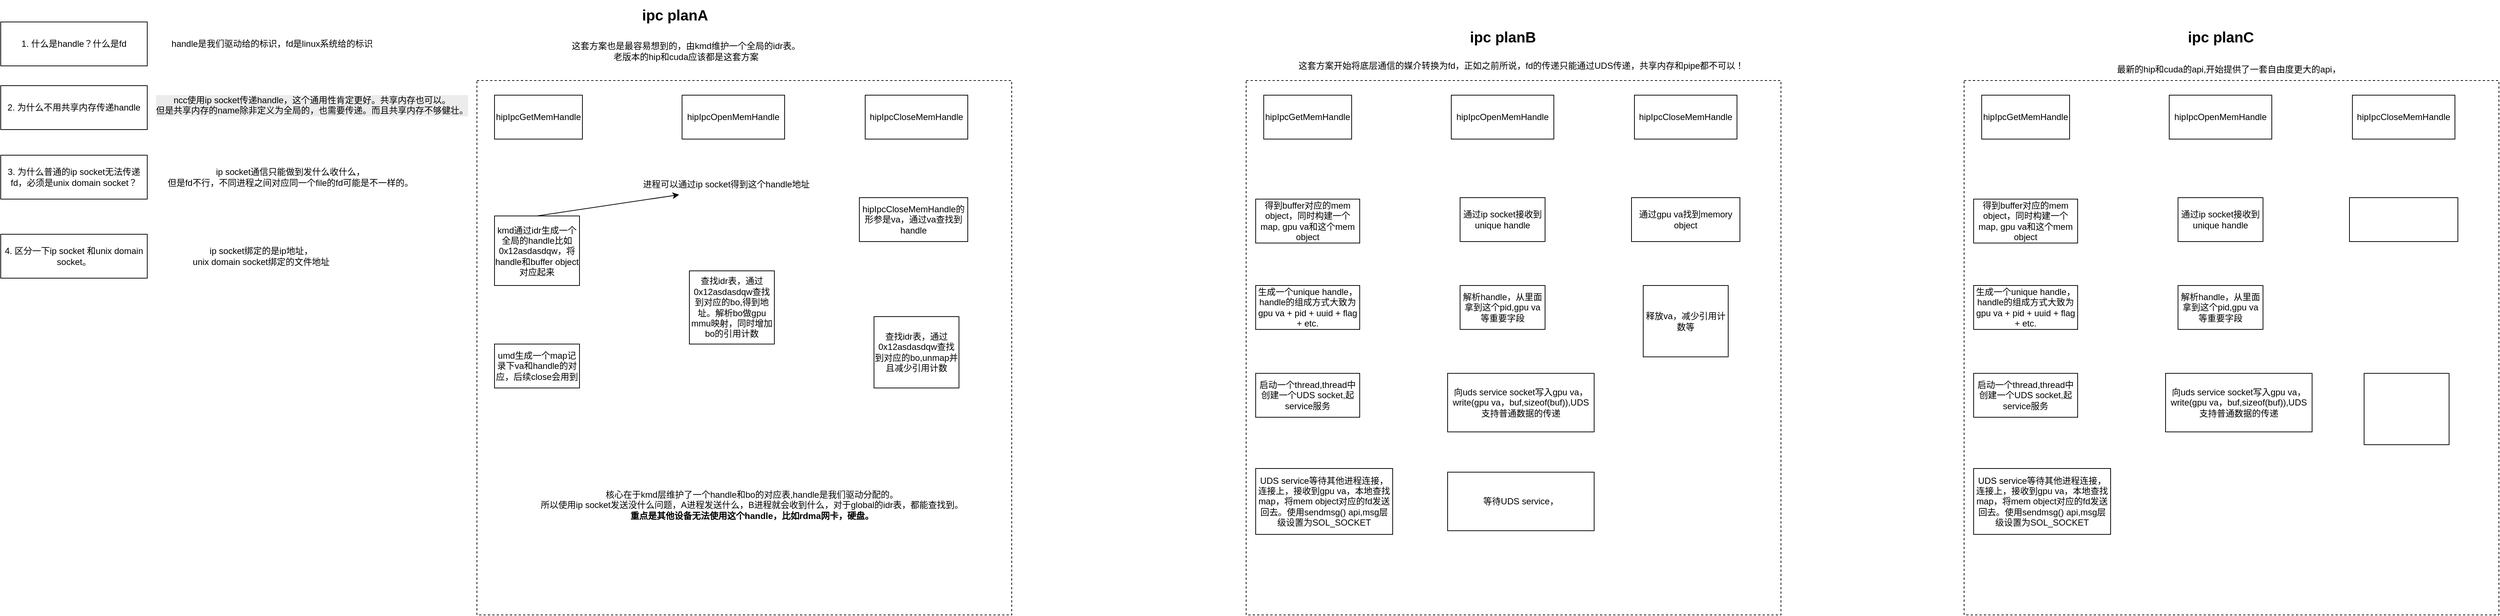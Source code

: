 <mxfile version="27.2.0">
  <diagram name="第 1 页" id="FJiCnEpLyMi7cOoUcQPQ">
    <mxGraphModel dx="2245" dy="794" grid="1" gridSize="10" guides="1" tooltips="1" connect="1" arrows="1" fold="1" page="1" pageScale="1" pageWidth="827" pageHeight="1169" math="0" shadow="0">
      <root>
        <mxCell id="0" />
        <mxCell id="1" parent="0" />
        <mxCell id="bFFfEugv8EOGHekhlQ7B-1" value="1. 什么是handle？什么是fd" style="rounded=0;whiteSpace=wrap;html=1;" parent="1" vertex="1">
          <mxGeometry x="-260" y="80" width="200" height="60" as="geometry" />
        </mxCell>
        <mxCell id="bFFfEugv8EOGHekhlQ7B-2" value="2. 为什么不用共享内存传递handle" style="rounded=0;whiteSpace=wrap;html=1;" parent="1" vertex="1">
          <mxGeometry x="-260" y="167" width="200" height="60" as="geometry" />
        </mxCell>
        <mxCell id="bFFfEugv8EOGHekhlQ7B-3" value="3. 为什么普通的ip socket无法传递fd，必须是unix domain socket？" style="rounded=0;whiteSpace=wrap;html=1;" parent="1" vertex="1">
          <mxGeometry x="-260" y="262" width="200" height="60" as="geometry" />
        </mxCell>
        <mxCell id="0W82W-cxKZl_hD_0DXCm-1" value="" style="whiteSpace=wrap;html=1;aspect=fixed;fillColor=none;dashed=1;" vertex="1" parent="1">
          <mxGeometry x="390" y="160" width="730" height="730" as="geometry" />
        </mxCell>
        <mxCell id="0W82W-cxKZl_hD_0DXCm-2" value="&lt;b&gt;&lt;font style=&quot;font-size: 20px;&quot;&gt;ipc planA&lt;/font&gt;&lt;/b&gt;" style="text;html=1;align=center;verticalAlign=middle;resizable=0;points=[];autosize=1;strokeColor=none;fillColor=none;" vertex="1" parent="1">
          <mxGeometry x="605" y="50" width="110" height="40" as="geometry" />
        </mxCell>
        <mxCell id="0W82W-cxKZl_hD_0DXCm-4" value="这套方案也是最容易想到的，由kmd维护一个全局的idr表。&lt;div&gt;&lt;font style=&quot;&quot;&gt;&lt;font&gt;老版本的hip和cuda应该都是这套方案&lt;/font&gt;&lt;/font&gt;&lt;/div&gt;" style="text;html=1;align=center;verticalAlign=middle;resizable=0;points=[];autosize=1;strokeColor=none;fillColor=none;" vertex="1" parent="1">
          <mxGeometry x="505" y="100" width="340" height="40" as="geometry" />
        </mxCell>
        <mxCell id="0W82W-cxKZl_hD_0DXCm-5" value="hipIpcGetMemHandle" style="rounded=0;whiteSpace=wrap;html=1;" vertex="1" parent="1">
          <mxGeometry x="414" y="180" width="120" height="60" as="geometry" />
        </mxCell>
        <mxCell id="0W82W-cxKZl_hD_0DXCm-6" value="kmd通过idr生成一个全局的handle比如0x12asdasdqw，将handle和buffer object对应起来" style="rounded=0;whiteSpace=wrap;html=1;" vertex="1" parent="1">
          <mxGeometry x="414" y="345" width="116" height="95" as="geometry" />
        </mxCell>
        <mxCell id="0W82W-cxKZl_hD_0DXCm-19" value="hipIpcOpenMemHandle" style="rounded=0;whiteSpace=wrap;html=1;" vertex="1" parent="1">
          <mxGeometry x="670" y="180" width="140" height="60" as="geometry" />
        </mxCell>
        <mxCell id="0W82W-cxKZl_hD_0DXCm-20" value="hipIpcCloseMemHandle" style="rounded=0;whiteSpace=wrap;html=1;" vertex="1" parent="1">
          <mxGeometry x="920" y="180" width="140" height="60" as="geometry" />
        </mxCell>
        <mxCell id="0W82W-cxKZl_hD_0DXCm-21" value="umd生成一个map记录下va和handle的对应，后续close会用到" style="rounded=0;whiteSpace=wrap;html=1;" vertex="1" parent="1">
          <mxGeometry x="414" y="520" width="116" height="60" as="geometry" />
        </mxCell>
        <mxCell id="0W82W-cxKZl_hD_0DXCm-25" value="进程可以通过ip socket得到这个handle地址" style="text;html=1;align=center;verticalAlign=middle;resizable=0;points=[];autosize=1;strokeColor=none;fillColor=none;" vertex="1" parent="1">
          <mxGeometry x="605" y="287" width="250" height="30" as="geometry" />
        </mxCell>
        <mxCell id="0W82W-cxKZl_hD_0DXCm-26" value="4. 区分一下ip socket 和unix domain socket。" style="rounded=0;whiteSpace=wrap;html=1;" vertex="1" parent="1">
          <mxGeometry x="-260" y="370" width="200" height="60" as="geometry" />
        </mxCell>
        <mxCell id="0W82W-cxKZl_hD_0DXCm-27" value="" style="endArrow=classic;html=1;rounded=0;exitX=0.5;exitY=0;exitDx=0;exitDy=0;entryX=0.244;entryY=0.967;entryDx=0;entryDy=0;entryPerimeter=0;" edge="1" parent="1" source="0W82W-cxKZl_hD_0DXCm-6" target="0W82W-cxKZl_hD_0DXCm-25">
          <mxGeometry width="50" height="50" relative="1" as="geometry">
            <mxPoint x="480" y="500" as="sourcePoint" />
            <mxPoint x="530" y="450" as="targetPoint" />
            <Array as="points" />
          </mxGeometry>
        </mxCell>
        <mxCell id="0W82W-cxKZl_hD_0DXCm-28" value="查找idr表，通过0x12asdasdqw查找到对应的bo,得到地址。解析bo做gpu mmu映射，同时增加bo的引用计数" style="rounded=0;whiteSpace=wrap;html=1;" vertex="1" parent="1">
          <mxGeometry x="680" y="420" width="116" height="100" as="geometry" />
        </mxCell>
        <mxCell id="0W82W-cxKZl_hD_0DXCm-30" value="&lt;div style=&quot;forced-color-adjust: none; color: rgb(0, 0, 0); font-family: Helvetica; font-size: 12px; font-style: normal; font-variant-ligatures: normal; font-variant-caps: normal; font-weight: 400; letter-spacing: normal; orphans: 2; text-align: center; text-indent: 0px; text-transform: none; widows: 2; word-spacing: 0px; -webkit-text-stroke-width: 0px; white-space: nowrap; background-color: rgb(236, 236, 236); text-decoration-thickness: initial; text-decoration-style: initial; text-decoration-color: initial;&quot;&gt;ncc使用ip socket传递handle，这个通用性肯定更好。共享内存也可以。&lt;/div&gt;&lt;div style=&quot;forced-color-adjust: none; color: rgb(0, 0, 0); font-family: Helvetica; font-size: 12px; font-style: normal; font-variant-ligatures: normal; font-variant-caps: normal; font-weight: 400; letter-spacing: normal; orphans: 2; text-align: center; text-indent: 0px; text-transform: none; widows: 2; word-spacing: 0px; -webkit-text-stroke-width: 0px; white-space: nowrap; background-color: rgb(236, 236, 236); text-decoration-thickness: initial; text-decoration-style: initial; text-decoration-color: initial;&quot;&gt;但是共享内存的name除非定义为全局的，也需要传递。而且共享内存不够健壮。&lt;/div&gt;" style="text;whiteSpace=wrap;html=1;" vertex="1" parent="1">
          <mxGeometry x="-50" y="173" width="420" height="48" as="geometry" />
        </mxCell>
        <mxCell id="0W82W-cxKZl_hD_0DXCm-33" value="hipIpcCloseMemHandle的形参是va，通过va查找到handle" style="rounded=0;whiteSpace=wrap;html=1;" vertex="1" parent="1">
          <mxGeometry x="912" y="320" width="148" height="60" as="geometry" />
        </mxCell>
        <mxCell id="0W82W-cxKZl_hD_0DXCm-34" value="查找idr表，通过0x12asdasdqw查找到对应的bo,unmap并且减少引用计数" style="rounded=0;whiteSpace=wrap;html=1;" vertex="1" parent="1">
          <mxGeometry x="932" y="482.5" width="116" height="97.5" as="geometry" />
        </mxCell>
        <mxCell id="0W82W-cxKZl_hD_0DXCm-35" value="核心在于kmd层维护了一个handle和bo的对应表,handle是我们驱动分配的。&lt;div&gt;所以使用ip socket发送没什么问题，A进程发送什么，B进程就会收到什么，对于global的idr表，都能查找到。&lt;/div&gt;&lt;div&gt;&lt;b&gt;重点是其他设备无法使用这个handle，比如rdma网卡，硬盘。&lt;/b&gt;&lt;/div&gt;" style="text;html=1;align=center;verticalAlign=middle;resizable=0;points=[];autosize=1;strokeColor=none;fillColor=none;" vertex="1" parent="1">
          <mxGeometry x="465" y="710" width="600" height="60" as="geometry" />
        </mxCell>
        <mxCell id="0W82W-cxKZl_hD_0DXCm-36" value="handle是我们驱动给的标识，fd是linux系统给的标识" style="text;html=1;align=center;verticalAlign=middle;resizable=0;points=[];autosize=1;strokeColor=none;fillColor=none;" vertex="1" parent="1">
          <mxGeometry x="-40" y="95" width="300" height="30" as="geometry" />
        </mxCell>
        <mxCell id="0W82W-cxKZl_hD_0DXCm-37" value="ip socket通信只能做到发什么收什么，&lt;div&gt;但是fd不行，不同进程之间对应同一个file的fd可能是不一样的。&lt;/div&gt;" style="text;html=1;align=center;verticalAlign=middle;resizable=0;points=[];autosize=1;strokeColor=none;fillColor=none;" vertex="1" parent="1">
          <mxGeometry x="-45" y="272" width="360" height="40" as="geometry" />
        </mxCell>
        <mxCell id="0W82W-cxKZl_hD_0DXCm-38" value="ip socket绑定的是ip地址，&lt;div&gt;unix domain socket绑定的文件地址&lt;/div&gt;" style="text;html=1;align=center;verticalAlign=middle;resizable=0;points=[];autosize=1;strokeColor=none;fillColor=none;" vertex="1" parent="1">
          <mxGeometry x="-10" y="380" width="210" height="40" as="geometry" />
        </mxCell>
        <mxCell id="0W82W-cxKZl_hD_0DXCm-39" value="" style="whiteSpace=wrap;html=1;aspect=fixed;fillColor=none;dashed=1;" vertex="1" parent="1">
          <mxGeometry x="1440" y="160" width="730" height="730" as="geometry" />
        </mxCell>
        <mxCell id="0W82W-cxKZl_hD_0DXCm-40" value="&lt;b&gt;&lt;font style=&quot;font-size: 20px;&quot;&gt;ipc planB&lt;/font&gt;&lt;/b&gt;" style="text;html=1;align=center;verticalAlign=middle;resizable=0;points=[];autosize=1;strokeColor=none;fillColor=none;" vertex="1" parent="1">
          <mxGeometry x="1735" y="80" width="110" height="40" as="geometry" />
        </mxCell>
        <mxCell id="0W82W-cxKZl_hD_0DXCm-41" value="这套方案开始将底层通信的媒介转换为fd，正如之前所说，fd的传递只能通过UDS传递，共享内存和pipe都不可以！" style="text;html=1;align=center;verticalAlign=middle;resizable=0;points=[];autosize=1;strokeColor=none;fillColor=none;" vertex="1" parent="1">
          <mxGeometry x="1500" y="125" width="630" height="30" as="geometry" />
        </mxCell>
        <mxCell id="0W82W-cxKZl_hD_0DXCm-42" value="hipIpcGetMemHandle" style="rounded=0;whiteSpace=wrap;html=1;" vertex="1" parent="1">
          <mxGeometry x="1464" y="180" width="120" height="60" as="geometry" />
        </mxCell>
        <mxCell id="0W82W-cxKZl_hD_0DXCm-45" value="hipIpcOpenMemHandle" style="rounded=0;whiteSpace=wrap;html=1;" vertex="1" parent="1">
          <mxGeometry x="1720" y="180" width="140" height="60" as="geometry" />
        </mxCell>
        <mxCell id="0W82W-cxKZl_hD_0DXCm-46" value="hipIpcCloseMemHandle" style="rounded=0;whiteSpace=wrap;html=1;" vertex="1" parent="1">
          <mxGeometry x="1970" y="180" width="140" height="60" as="geometry" />
        </mxCell>
        <mxCell id="0W82W-cxKZl_hD_0DXCm-47" value="启动一个thread,thread中创建一个UDS socket,起service服务" style="rounded=0;whiteSpace=wrap;html=1;" vertex="1" parent="1">
          <mxGeometry x="1453" y="560" width="142" height="60" as="geometry" />
        </mxCell>
        <mxCell id="0W82W-cxKZl_hD_0DXCm-49" value="通过ip socket接收到unique handle" style="rounded=0;whiteSpace=wrap;html=1;" vertex="1" parent="1">
          <mxGeometry x="1732" y="320" width="116" height="60" as="geometry" />
        </mxCell>
        <mxCell id="0W82W-cxKZl_hD_0DXCm-52" value="向uds service socket写入gpu va，write(gpu va，buf,sizeof(buf)),UDS支持普通数据的传递" style="rounded=0;whiteSpace=wrap;html=1;" vertex="1" parent="1">
          <mxGeometry x="1715" y="560" width="200" height="80" as="geometry" />
        </mxCell>
        <mxCell id="0W82W-cxKZl_hD_0DXCm-53" value="通过gpu va找到memory object" style="rounded=0;whiteSpace=wrap;html=1;" vertex="1" parent="1">
          <mxGeometry x="1966" y="320" width="148" height="60" as="geometry" />
        </mxCell>
        <mxCell id="0W82W-cxKZl_hD_0DXCm-54" value="释放va，减少引用计数等" style="rounded=0;whiteSpace=wrap;html=1;" vertex="1" parent="1">
          <mxGeometry x="1982" y="440" width="116" height="97.5" as="geometry" />
        </mxCell>
        <mxCell id="0W82W-cxKZl_hD_0DXCm-58" value="得到buffer对应的mem object，同时构建一个map, gpu va和这个mem object" style="rounded=0;whiteSpace=wrap;html=1;" vertex="1" parent="1">
          <mxGeometry x="1453" y="322" width="142" height="60" as="geometry" />
        </mxCell>
        <mxCell id="0W82W-cxKZl_hD_0DXCm-59" value="生成一个unique handle，handle的组成方式大致为gpu va + pid + uuid + flag + etc." style="rounded=0;whiteSpace=wrap;html=1;" vertex="1" parent="1">
          <mxGeometry x="1453" y="440" width="142" height="60" as="geometry" />
        </mxCell>
        <mxCell id="0W82W-cxKZl_hD_0DXCm-60" value="解析handle，从里面拿到这个pid,gpu va等重要字段" style="rounded=0;whiteSpace=wrap;html=1;" vertex="1" parent="1">
          <mxGeometry x="1732" y="440" width="116" height="60" as="geometry" />
        </mxCell>
        <mxCell id="0W82W-cxKZl_hD_0DXCm-62" value="UDS service等待其他进程连接，连接上，接收到gpu va，本地查找map，将mem object对应的fd发送回去。使用sendmsg() api,msg层级设置为SOL_SOCKET&lt;span style=&quot;color: rgba(0, 0, 0, 0); font-family: monospace; font-size: 0px; text-align: start; text-wrap-mode: nowrap;&quot;&gt;%3CmxGraphModel%3E%3Croot%3E%3CmxCell%20id%3D%220%22%2F%3E%3CmxCell%20id%3D%221%22%20parent%3D%220%22%2F%3E%3CmxCell%20id%3D%222%22%20value%3D%22%E5%90%AF%E5%8A%A8%E4%B8%80%E4%B8%AAthread%2Cthread%E4%B8%AD%E5%88%9B%E5%BB%BA%E4%B8%80%E4%B8%AAUDS%20socket%2C%E8%B5%B7service%E6%9C%8D%E5%8A%A1%22%20style%3D%22rounded%3D0%3BwhiteSpace%3Dwrap%3Bhtml%3D1%3B%22%20vertex%3D%221%22%20parent%3D%221%22%3E%3CmxGeometry%20x%3D%221453%22%20y%3D%22560%22%20width%3D%22142%22%20height%3D%2260%22%20as%3D%22geometry%22%2F%3E%3C%2FmxCell%3E%3C%2Froot%3E%3C%2FmxGraphModel%3E&lt;/span&gt;" style="rounded=0;whiteSpace=wrap;html=1;" vertex="1" parent="1">
          <mxGeometry x="1453" y="690" width="187" height="90" as="geometry" />
        </mxCell>
        <mxCell id="0W82W-cxKZl_hD_0DXCm-63" value="" style="whiteSpace=wrap;html=1;aspect=fixed;fillColor=none;dashed=1;" vertex="1" parent="1">
          <mxGeometry x="2420" y="160" width="730" height="730" as="geometry" />
        </mxCell>
        <mxCell id="0W82W-cxKZl_hD_0DXCm-64" value="&lt;b&gt;&lt;font style=&quot;font-size: 20px;&quot;&gt;ipc planC&lt;/font&gt;&lt;/b&gt;" style="text;html=1;align=center;verticalAlign=middle;resizable=0;points=[];autosize=1;strokeColor=none;fillColor=none;" vertex="1" parent="1">
          <mxGeometry x="2715" y="80" width="110" height="40" as="geometry" />
        </mxCell>
        <mxCell id="0W82W-cxKZl_hD_0DXCm-65" value="最新的hip和cuda的api,开始提供了一套自由度更大的api，" style="text;html=1;align=center;verticalAlign=middle;resizable=0;points=[];autosize=1;strokeColor=none;fillColor=none;" vertex="1" parent="1">
          <mxGeometry x="2616" y="130" width="330" height="30" as="geometry" />
        </mxCell>
        <mxCell id="0W82W-cxKZl_hD_0DXCm-66" value="hipIpcGetMemHandle" style="rounded=0;whiteSpace=wrap;html=1;" vertex="1" parent="1">
          <mxGeometry x="2444" y="180" width="120" height="60" as="geometry" />
        </mxCell>
        <mxCell id="0W82W-cxKZl_hD_0DXCm-67" value="hipIpcOpenMemHandle" style="rounded=0;whiteSpace=wrap;html=1;" vertex="1" parent="1">
          <mxGeometry x="2700" y="180" width="140" height="60" as="geometry" />
        </mxCell>
        <mxCell id="0W82W-cxKZl_hD_0DXCm-68" value="hipIpcCloseMemHandle" style="rounded=0;whiteSpace=wrap;html=1;" vertex="1" parent="1">
          <mxGeometry x="2950" y="180" width="140" height="60" as="geometry" />
        </mxCell>
        <mxCell id="0W82W-cxKZl_hD_0DXCm-69" value="启动一个thread,thread中创建一个UDS socket,起service服务" style="rounded=0;whiteSpace=wrap;html=1;" vertex="1" parent="1">
          <mxGeometry x="2433" y="560" width="142" height="60" as="geometry" />
        </mxCell>
        <mxCell id="0W82W-cxKZl_hD_0DXCm-70" value="通过ip socket接收到unique handle" style="rounded=0;whiteSpace=wrap;html=1;" vertex="1" parent="1">
          <mxGeometry x="2712" y="320" width="116" height="60" as="geometry" />
        </mxCell>
        <mxCell id="0W82W-cxKZl_hD_0DXCm-71" value="向uds service socket写入gpu va，write(gpu va，buf,sizeof(buf)),UDS支持普通数据的传递" style="rounded=0;whiteSpace=wrap;html=1;" vertex="1" parent="1">
          <mxGeometry x="2695" y="560" width="200" height="80" as="geometry" />
        </mxCell>
        <mxCell id="0W82W-cxKZl_hD_0DXCm-72" value="" style="rounded=0;whiteSpace=wrap;html=1;" vertex="1" parent="1">
          <mxGeometry x="2946" y="320" width="148" height="60" as="geometry" />
        </mxCell>
        <mxCell id="0W82W-cxKZl_hD_0DXCm-73" value="" style="rounded=0;whiteSpace=wrap;html=1;" vertex="1" parent="1">
          <mxGeometry x="2966" y="560" width="116" height="97.5" as="geometry" />
        </mxCell>
        <mxCell id="0W82W-cxKZl_hD_0DXCm-74" value="得到buffer对应的mem object，同时构建一个map, gpu va和这个mem object" style="rounded=0;whiteSpace=wrap;html=1;" vertex="1" parent="1">
          <mxGeometry x="2433" y="322" width="142" height="60" as="geometry" />
        </mxCell>
        <mxCell id="0W82W-cxKZl_hD_0DXCm-75" value="生成一个unique handle，handle的组成方式大致为gpu va + pid + uuid + flag + etc." style="rounded=0;whiteSpace=wrap;html=1;" vertex="1" parent="1">
          <mxGeometry x="2433" y="440" width="142" height="60" as="geometry" />
        </mxCell>
        <mxCell id="0W82W-cxKZl_hD_0DXCm-76" value="解析handle，从里面拿到这个pid,gpu va等重要字段" style="rounded=0;whiteSpace=wrap;html=1;" vertex="1" parent="1">
          <mxGeometry x="2712" y="440" width="116" height="60" as="geometry" />
        </mxCell>
        <mxCell id="0W82W-cxKZl_hD_0DXCm-77" value="UDS service等待其他进程连接，连接上，接收到gpu va，本地查找map，将mem object对应的fd发送回去。使用sendmsg() api,msg层级设置为SOL_SOCKET&lt;span style=&quot;color: rgba(0, 0, 0, 0); font-family: monospace; font-size: 0px; text-align: start; text-wrap-mode: nowrap;&quot;&gt;%3CmxGraphModel%3E%3Croot%3E%3CmxCell%20id%3D%220%22%2F%3E%3CmxCell%20id%3D%221%22%20parent%3D%220%22%2F%3E%3CmxCell%20id%3D%222%22%20value%3D%22%E5%90%AF%E5%8A%A8%E4%B8%80%E4%B8%AAthread%2Cthread%E4%B8%AD%E5%88%9B%E5%BB%BA%E4%B8%80%E4%B8%AAUDS%20socket%2C%E8%B5%B7service%E6%9C%8D%E5%8A%A1%22%20style%3D%22rounded%3D0%3BwhiteSpace%3Dwrap%3Bhtml%3D1%3B%22%20vertex%3D%221%22%20parent%3D%221%22%3E%3CmxGeometry%20x%3D%221453%22%20y%3D%22560%22%20width%3D%22142%22%20height%3D%2260%22%20as%3D%22geometry%22%2F%3E%3C%2FmxCell%3E%3C%2Froot%3E%3C%2FmxGraphModel%3E&lt;/span&gt;" style="rounded=0;whiteSpace=wrap;html=1;" vertex="1" parent="1">
          <mxGeometry x="2433" y="690" width="187" height="90" as="geometry" />
        </mxCell>
        <mxCell id="0W82W-cxKZl_hD_0DXCm-79" value="等待UDS service，" style="rounded=0;whiteSpace=wrap;html=1;" vertex="1" parent="1">
          <mxGeometry x="1715" y="695" width="200" height="80" as="geometry" />
        </mxCell>
      </root>
    </mxGraphModel>
  </diagram>
</mxfile>
